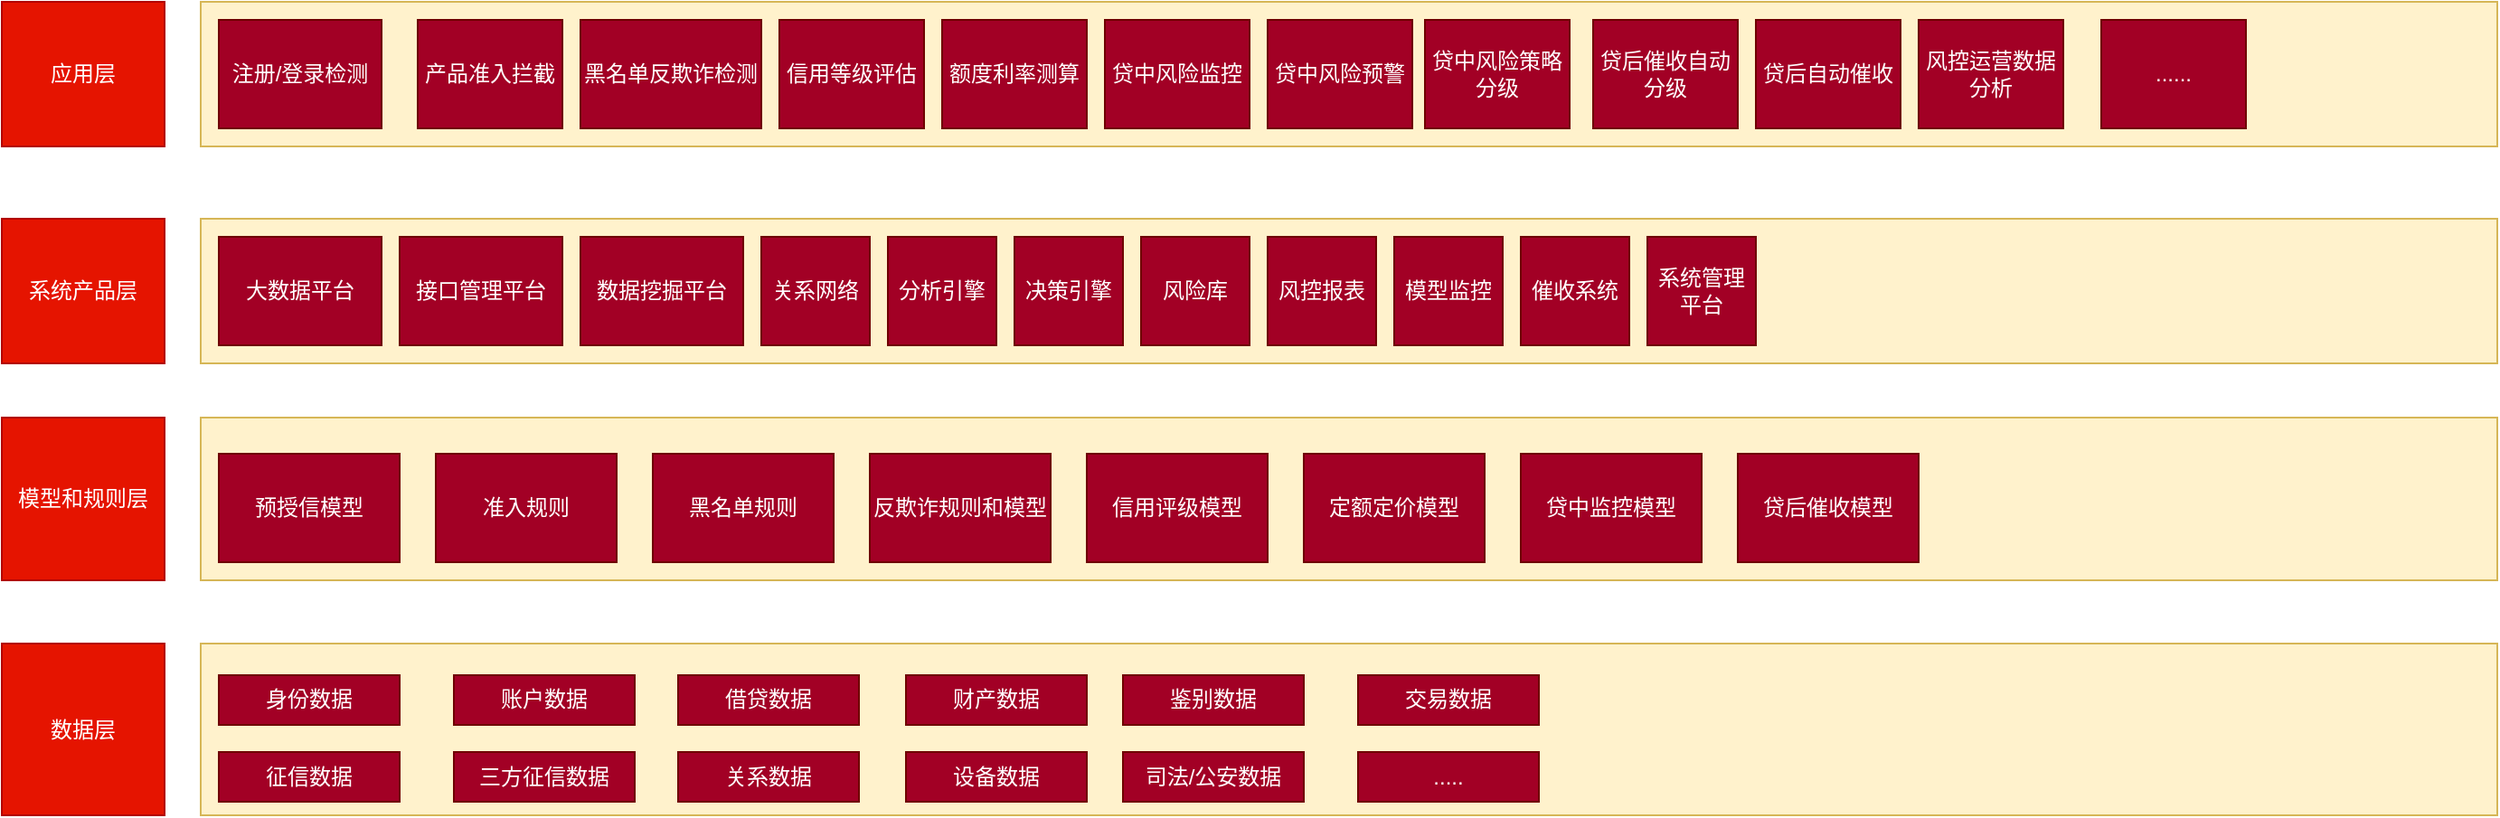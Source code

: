 <mxfile version="14.5.10" type="github">
  <diagram id="GITQYz9u3WgyWc7mHUox" name="第 1 页">
    <mxGraphModel dx="1422" dy="762" grid="1" gridSize="10" guides="1" tooltips="1" connect="1" arrows="1" fold="1" page="1" pageScale="1" pageWidth="827" pageHeight="1169" math="0" shadow="0">
      <root>
        <mxCell id="0" />
        <mxCell id="1" parent="0" />
        <mxCell id="rFHmUv4RQVUjvAQvnO2f-1" value="应用层" style="rounded=0;whiteSpace=wrap;html=1;fillColor=#e51400;strokeColor=#B20000;fontColor=#ffffff;" vertex="1" parent="1">
          <mxGeometry x="40" y="170" width="90" height="80" as="geometry" />
        </mxCell>
        <mxCell id="rFHmUv4RQVUjvAQvnO2f-2" value="系统产品层" style="rounded=0;whiteSpace=wrap;html=1;fillColor=#e51400;strokeColor=#B20000;fontColor=#ffffff;" vertex="1" parent="1">
          <mxGeometry x="40" y="290" width="90" height="80" as="geometry" />
        </mxCell>
        <mxCell id="rFHmUv4RQVUjvAQvnO2f-3" value="模型和规则层" style="rounded=0;whiteSpace=wrap;html=1;fillColor=#e51400;strokeColor=#B20000;fontColor=#ffffff;" vertex="1" parent="1">
          <mxGeometry x="40" y="400" width="90" height="90" as="geometry" />
        </mxCell>
        <mxCell id="rFHmUv4RQVUjvAQvnO2f-4" value="数据层" style="rounded=0;whiteSpace=wrap;html=1;fillColor=#e51400;strokeColor=#B20000;fontColor=#ffffff;" vertex="1" parent="1">
          <mxGeometry x="40" y="525" width="90" height="95" as="geometry" />
        </mxCell>
        <mxCell id="rFHmUv4RQVUjvAQvnO2f-5" value="" style="rounded=0;whiteSpace=wrap;html=1;fillColor=#fff2cc;strokeColor=#d6b656;" vertex="1" parent="1">
          <mxGeometry x="150" y="170" width="1270" height="80" as="geometry" />
        </mxCell>
        <mxCell id="rFHmUv4RQVUjvAQvnO2f-6" value="" style="rounded=0;whiteSpace=wrap;html=1;fillColor=#fff2cc;strokeColor=#d6b656;" vertex="1" parent="1">
          <mxGeometry x="150" y="290" width="1270" height="80" as="geometry" />
        </mxCell>
        <mxCell id="rFHmUv4RQVUjvAQvnO2f-7" value="" style="rounded=0;whiteSpace=wrap;html=1;fillColor=#fff2cc;strokeColor=#d6b656;" vertex="1" parent="1">
          <mxGeometry x="150" y="400" width="1270" height="90" as="geometry" />
        </mxCell>
        <mxCell id="rFHmUv4RQVUjvAQvnO2f-8" value="" style="rounded=0;whiteSpace=wrap;html=1;fillColor=#fff2cc;strokeColor=#d6b656;" vertex="1" parent="1">
          <mxGeometry x="150" y="525" width="1270" height="95" as="geometry" />
        </mxCell>
        <mxCell id="rFHmUv4RQVUjvAQvnO2f-9" value="注册/登录检测" style="rounded=0;whiteSpace=wrap;html=1;fillColor=#a20025;strokeColor=#6F0000;fontColor=#ffffff;" vertex="1" parent="1">
          <mxGeometry x="160" y="180" width="90" height="60" as="geometry" />
        </mxCell>
        <mxCell id="rFHmUv4RQVUjvAQvnO2f-10" value="产品准入拦截" style="rounded=0;whiteSpace=wrap;html=1;fillColor=#a20025;strokeColor=#6F0000;fontColor=#ffffff;" vertex="1" parent="1">
          <mxGeometry x="270" y="180" width="80" height="60" as="geometry" />
        </mxCell>
        <mxCell id="rFHmUv4RQVUjvAQvnO2f-11" value="黑名单反欺诈检测" style="rounded=0;whiteSpace=wrap;html=1;fillColor=#a20025;strokeColor=#6F0000;fontColor=#ffffff;" vertex="1" parent="1">
          <mxGeometry x="360" y="180" width="100" height="60" as="geometry" />
        </mxCell>
        <mxCell id="rFHmUv4RQVUjvAQvnO2f-12" value="信用等级评估" style="rounded=0;whiteSpace=wrap;html=1;fillColor=#a20025;strokeColor=#6F0000;fontColor=#ffffff;" vertex="1" parent="1">
          <mxGeometry x="470" y="180" width="80" height="60" as="geometry" />
        </mxCell>
        <mxCell id="rFHmUv4RQVUjvAQvnO2f-13" value="额度利率测算" style="rounded=0;whiteSpace=wrap;html=1;fillColor=#a20025;strokeColor=#6F0000;fontColor=#ffffff;" vertex="1" parent="1">
          <mxGeometry x="560" y="180" width="80" height="60" as="geometry" />
        </mxCell>
        <mxCell id="rFHmUv4RQVUjvAQvnO2f-14" value="贷中风险监控" style="rounded=0;whiteSpace=wrap;html=1;fillColor=#a20025;strokeColor=#6F0000;fontColor=#ffffff;" vertex="1" parent="1">
          <mxGeometry x="650" y="180" width="80" height="60" as="geometry" />
        </mxCell>
        <mxCell id="rFHmUv4RQVUjvAQvnO2f-15" value="贷中风险预警" style="rounded=0;whiteSpace=wrap;html=1;fillColor=#a20025;strokeColor=#6F0000;fontColor=#ffffff;" vertex="1" parent="1">
          <mxGeometry x="740" y="180" width="80" height="60" as="geometry" />
        </mxCell>
        <mxCell id="rFHmUv4RQVUjvAQvnO2f-16" value="贷中风险策略分级" style="rounded=0;whiteSpace=wrap;html=1;fillColor=#a20025;strokeColor=#6F0000;fontColor=#ffffff;" vertex="1" parent="1">
          <mxGeometry x="827" y="180" width="80" height="60" as="geometry" />
        </mxCell>
        <mxCell id="rFHmUv4RQVUjvAQvnO2f-17" value="贷后催收自动分级" style="rounded=0;whiteSpace=wrap;html=1;fillColor=#a20025;strokeColor=#6F0000;fontColor=#ffffff;" vertex="1" parent="1">
          <mxGeometry x="920" y="180" width="80" height="60" as="geometry" />
        </mxCell>
        <mxCell id="rFHmUv4RQVUjvAQvnO2f-18" value="贷后自动催收" style="rounded=0;whiteSpace=wrap;html=1;fillColor=#a20025;strokeColor=#6F0000;fontColor=#ffffff;" vertex="1" parent="1">
          <mxGeometry x="1010" y="180" width="80" height="60" as="geometry" />
        </mxCell>
        <mxCell id="rFHmUv4RQVUjvAQvnO2f-19" value="风控运营数据分析" style="rounded=0;whiteSpace=wrap;html=1;fillColor=#a20025;strokeColor=#6F0000;fontColor=#ffffff;" vertex="1" parent="1">
          <mxGeometry x="1100" y="180" width="80" height="60" as="geometry" />
        </mxCell>
        <mxCell id="rFHmUv4RQVUjvAQvnO2f-20" value="......" style="rounded=0;whiteSpace=wrap;html=1;fillColor=#a20025;strokeColor=#6F0000;fontColor=#ffffff;" vertex="1" parent="1">
          <mxGeometry x="1201" y="180" width="80" height="60" as="geometry" />
        </mxCell>
        <mxCell id="rFHmUv4RQVUjvAQvnO2f-21" value="大数据平台" style="rounded=0;whiteSpace=wrap;html=1;fillColor=#a20025;strokeColor=#6F0000;fontColor=#ffffff;" vertex="1" parent="1">
          <mxGeometry x="160" y="300" width="90" height="60" as="geometry" />
        </mxCell>
        <mxCell id="rFHmUv4RQVUjvAQvnO2f-22" value="接口管理平台" style="rounded=0;whiteSpace=wrap;html=1;fillColor=#a20025;strokeColor=#6F0000;fontColor=#ffffff;" vertex="1" parent="1">
          <mxGeometry x="260" y="300" width="90" height="60" as="geometry" />
        </mxCell>
        <mxCell id="rFHmUv4RQVUjvAQvnO2f-23" value="数据挖掘平台" style="rounded=0;whiteSpace=wrap;html=1;fillColor=#a20025;strokeColor=#6F0000;fontColor=#ffffff;" vertex="1" parent="1">
          <mxGeometry x="360" y="300" width="90" height="60" as="geometry" />
        </mxCell>
        <mxCell id="rFHmUv4RQVUjvAQvnO2f-24" value="关系网络" style="rounded=0;whiteSpace=wrap;html=1;fillColor=#a20025;strokeColor=#6F0000;fontColor=#ffffff;" vertex="1" parent="1">
          <mxGeometry x="460" y="300" width="60" height="60" as="geometry" />
        </mxCell>
        <mxCell id="rFHmUv4RQVUjvAQvnO2f-25" value="分析引擎" style="rounded=0;whiteSpace=wrap;html=1;fillColor=#a20025;strokeColor=#6F0000;fontColor=#ffffff;" vertex="1" parent="1">
          <mxGeometry x="530" y="300" width="60" height="60" as="geometry" />
        </mxCell>
        <mxCell id="rFHmUv4RQVUjvAQvnO2f-26" value="决策引擎" style="rounded=0;whiteSpace=wrap;html=1;fillColor=#a20025;strokeColor=#6F0000;fontColor=#ffffff;" vertex="1" parent="1">
          <mxGeometry x="600" y="300" width="60" height="60" as="geometry" />
        </mxCell>
        <mxCell id="rFHmUv4RQVUjvAQvnO2f-27" value="风险库" style="rounded=0;whiteSpace=wrap;html=1;fillColor=#a20025;strokeColor=#6F0000;fontColor=#ffffff;" vertex="1" parent="1">
          <mxGeometry x="670" y="300" width="60" height="60" as="geometry" />
        </mxCell>
        <mxCell id="rFHmUv4RQVUjvAQvnO2f-28" value="风控报表" style="rounded=0;whiteSpace=wrap;html=1;fillColor=#a20025;strokeColor=#6F0000;fontColor=#ffffff;" vertex="1" parent="1">
          <mxGeometry x="740" y="300" width="60" height="60" as="geometry" />
        </mxCell>
        <mxCell id="rFHmUv4RQVUjvAQvnO2f-29" value="模型监控" style="rounded=0;whiteSpace=wrap;html=1;fillColor=#a20025;strokeColor=#6F0000;fontColor=#ffffff;" vertex="1" parent="1">
          <mxGeometry x="810" y="300" width="60" height="60" as="geometry" />
        </mxCell>
        <mxCell id="rFHmUv4RQVUjvAQvnO2f-30" value="催收系统&lt;br&gt;" style="rounded=0;whiteSpace=wrap;html=1;fillColor=#a20025;strokeColor=#6F0000;fontColor=#ffffff;" vertex="1" parent="1">
          <mxGeometry x="880" y="300" width="60" height="60" as="geometry" />
        </mxCell>
        <mxCell id="rFHmUv4RQVUjvAQvnO2f-31" value="系统管理平台" style="rounded=0;whiteSpace=wrap;html=1;fillColor=#a20025;strokeColor=#6F0000;fontColor=#ffffff;" vertex="1" parent="1">
          <mxGeometry x="950" y="300" width="60" height="60" as="geometry" />
        </mxCell>
        <mxCell id="rFHmUv4RQVUjvAQvnO2f-33" value="预授信模型" style="rounded=0;whiteSpace=wrap;html=1;fillColor=#a20025;strokeColor=#6F0000;fontColor=#ffffff;" vertex="1" parent="1">
          <mxGeometry x="160" y="420" width="100" height="60" as="geometry" />
        </mxCell>
        <mxCell id="rFHmUv4RQVUjvAQvnO2f-34" value="准入规则" style="rounded=0;whiteSpace=wrap;html=1;fillColor=#a20025;strokeColor=#6F0000;fontColor=#ffffff;" vertex="1" parent="1">
          <mxGeometry x="280" y="420" width="100" height="60" as="geometry" />
        </mxCell>
        <mxCell id="rFHmUv4RQVUjvAQvnO2f-35" value="黑名单规则" style="rounded=0;whiteSpace=wrap;html=1;fillColor=#a20025;strokeColor=#6F0000;fontColor=#ffffff;" vertex="1" parent="1">
          <mxGeometry x="400" y="420" width="100" height="60" as="geometry" />
        </mxCell>
        <mxCell id="rFHmUv4RQVUjvAQvnO2f-36" value="反欺诈规则和模型" style="rounded=0;whiteSpace=wrap;html=1;fillColor=#a20025;strokeColor=#6F0000;fontColor=#ffffff;" vertex="1" parent="1">
          <mxGeometry x="520" y="420" width="100" height="60" as="geometry" />
        </mxCell>
        <mxCell id="rFHmUv4RQVUjvAQvnO2f-37" value="信用评级模型" style="rounded=0;whiteSpace=wrap;html=1;fillColor=#a20025;strokeColor=#6F0000;fontColor=#ffffff;" vertex="1" parent="1">
          <mxGeometry x="640" y="420" width="100" height="60" as="geometry" />
        </mxCell>
        <mxCell id="rFHmUv4RQVUjvAQvnO2f-38" value="定额定价模型" style="rounded=0;whiteSpace=wrap;html=1;fillColor=#a20025;strokeColor=#6F0000;fontColor=#ffffff;" vertex="1" parent="1">
          <mxGeometry x="760" y="420" width="100" height="60" as="geometry" />
        </mxCell>
        <mxCell id="rFHmUv4RQVUjvAQvnO2f-39" value="贷中监控模型" style="rounded=0;whiteSpace=wrap;html=1;fillColor=#a20025;strokeColor=#6F0000;fontColor=#ffffff;" vertex="1" parent="1">
          <mxGeometry x="880" y="420" width="100" height="60" as="geometry" />
        </mxCell>
        <mxCell id="rFHmUv4RQVUjvAQvnO2f-40" value="贷后催收模型" style="rounded=0;whiteSpace=wrap;html=1;fillColor=#a20025;strokeColor=#6F0000;fontColor=#ffffff;" vertex="1" parent="1">
          <mxGeometry x="1000" y="420" width="100" height="60" as="geometry" />
        </mxCell>
        <mxCell id="rFHmUv4RQVUjvAQvnO2f-41" value="身份数据" style="rounded=0;whiteSpace=wrap;html=1;fillColor=#a20025;strokeColor=#6F0000;fontColor=#ffffff;" vertex="1" parent="1">
          <mxGeometry x="160" y="542.5" width="100" height="27.5" as="geometry" />
        </mxCell>
        <mxCell id="rFHmUv4RQVUjvAQvnO2f-42" value="征信数据" style="rounded=0;whiteSpace=wrap;html=1;fillColor=#a20025;strokeColor=#6F0000;fontColor=#ffffff;" vertex="1" parent="1">
          <mxGeometry x="160" y="585" width="100" height="27.5" as="geometry" />
        </mxCell>
        <mxCell id="rFHmUv4RQVUjvAQvnO2f-43" value="账户数据" style="rounded=0;whiteSpace=wrap;html=1;fillColor=#a20025;strokeColor=#6F0000;fontColor=#ffffff;" vertex="1" parent="1">
          <mxGeometry x="290" y="542.5" width="100" height="27.5" as="geometry" />
        </mxCell>
        <mxCell id="rFHmUv4RQVUjvAQvnO2f-44" value="借贷数据" style="rounded=0;whiteSpace=wrap;html=1;fillColor=#a20025;strokeColor=#6F0000;fontColor=#ffffff;" vertex="1" parent="1">
          <mxGeometry x="414" y="542.5" width="100" height="27.5" as="geometry" />
        </mxCell>
        <mxCell id="rFHmUv4RQVUjvAQvnO2f-45" value="财产数据" style="rounded=0;whiteSpace=wrap;html=1;fillColor=#a20025;strokeColor=#6F0000;fontColor=#ffffff;" vertex="1" parent="1">
          <mxGeometry x="540" y="542.5" width="100" height="27.5" as="geometry" />
        </mxCell>
        <mxCell id="rFHmUv4RQVUjvAQvnO2f-46" value="三方征信数据" style="rounded=0;whiteSpace=wrap;html=1;fillColor=#a20025;strokeColor=#6F0000;fontColor=#ffffff;" vertex="1" parent="1">
          <mxGeometry x="290" y="585" width="100" height="27.5" as="geometry" />
        </mxCell>
        <mxCell id="rFHmUv4RQVUjvAQvnO2f-47" value="关系数据" style="rounded=0;whiteSpace=wrap;html=1;fillColor=#a20025;strokeColor=#6F0000;fontColor=#ffffff;" vertex="1" parent="1">
          <mxGeometry x="414" y="585" width="100" height="27.5" as="geometry" />
        </mxCell>
        <mxCell id="rFHmUv4RQVUjvAQvnO2f-48" value="设备数据" style="rounded=0;whiteSpace=wrap;html=1;fillColor=#a20025;strokeColor=#6F0000;fontColor=#ffffff;" vertex="1" parent="1">
          <mxGeometry x="540" y="585" width="100" height="27.5" as="geometry" />
        </mxCell>
        <mxCell id="rFHmUv4RQVUjvAQvnO2f-49" value="鉴别数据" style="rounded=0;whiteSpace=wrap;html=1;fillColor=#a20025;strokeColor=#6F0000;fontColor=#ffffff;" vertex="1" parent="1">
          <mxGeometry x="660" y="542.5" width="100" height="27.5" as="geometry" />
        </mxCell>
        <mxCell id="rFHmUv4RQVUjvAQvnO2f-50" value="司法/公安数据" style="rounded=0;whiteSpace=wrap;html=1;fillColor=#a20025;strokeColor=#6F0000;fontColor=#ffffff;" vertex="1" parent="1">
          <mxGeometry x="660" y="585" width="100" height="27.5" as="geometry" />
        </mxCell>
        <mxCell id="rFHmUv4RQVUjvAQvnO2f-51" value="交易数据" style="rounded=0;whiteSpace=wrap;html=1;fillColor=#a20025;strokeColor=#6F0000;fontColor=#ffffff;" vertex="1" parent="1">
          <mxGeometry x="790" y="542.5" width="100" height="27.5" as="geometry" />
        </mxCell>
        <mxCell id="rFHmUv4RQVUjvAQvnO2f-52" value="....." style="rounded=0;whiteSpace=wrap;html=1;fillColor=#a20025;strokeColor=#6F0000;fontColor=#ffffff;" vertex="1" parent="1">
          <mxGeometry x="790" y="585" width="100" height="27.5" as="geometry" />
        </mxCell>
      </root>
    </mxGraphModel>
  </diagram>
</mxfile>
